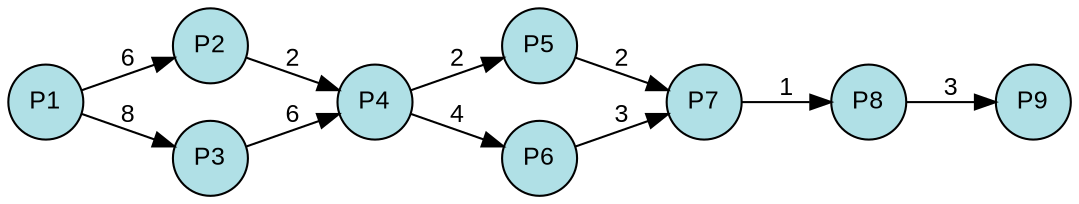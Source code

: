 digraph {
  splines=true;
node [margin=0 fontname=arial fontcolor=black fontsize=12 shape=circle width=0.5 fixedsize=true style=filled fillcolor=powderblue]
  1 [label="P1"]
  2 [label="P2"]
  3 [label="P3"]
  4 [label="P4"]
  5 [label="P5"]
  6 [label="P6"]
  7 [label="P7"]
  8 [label="P8"]
  9 [label="P9"]
rankdir=LR
edge [margin=0 fontname=arial fontcolor=black fontsize=12]
	1 -> 2 [label="6"]
	1 -> 3 [label="8"]
	2 -> 4 [label="2"]
	3 -> 4 [label="6"]
	4 -> 5 [label="2"]
	4 -> 6 [label="4"]
	5 -> 7 [label="2"]
	6 -> 7 [label="3"]
	7 -> 8 [label="1"]
	8 -> 9 [label="3"]
	{rank=same  1 }
	{rank=same  2, 3 }
	{rank=same  4 }
	{rank=same  5, 6 }
	{rank=same  7 }
	{rank=same  8 }
	{rank=same  9 }
} 
